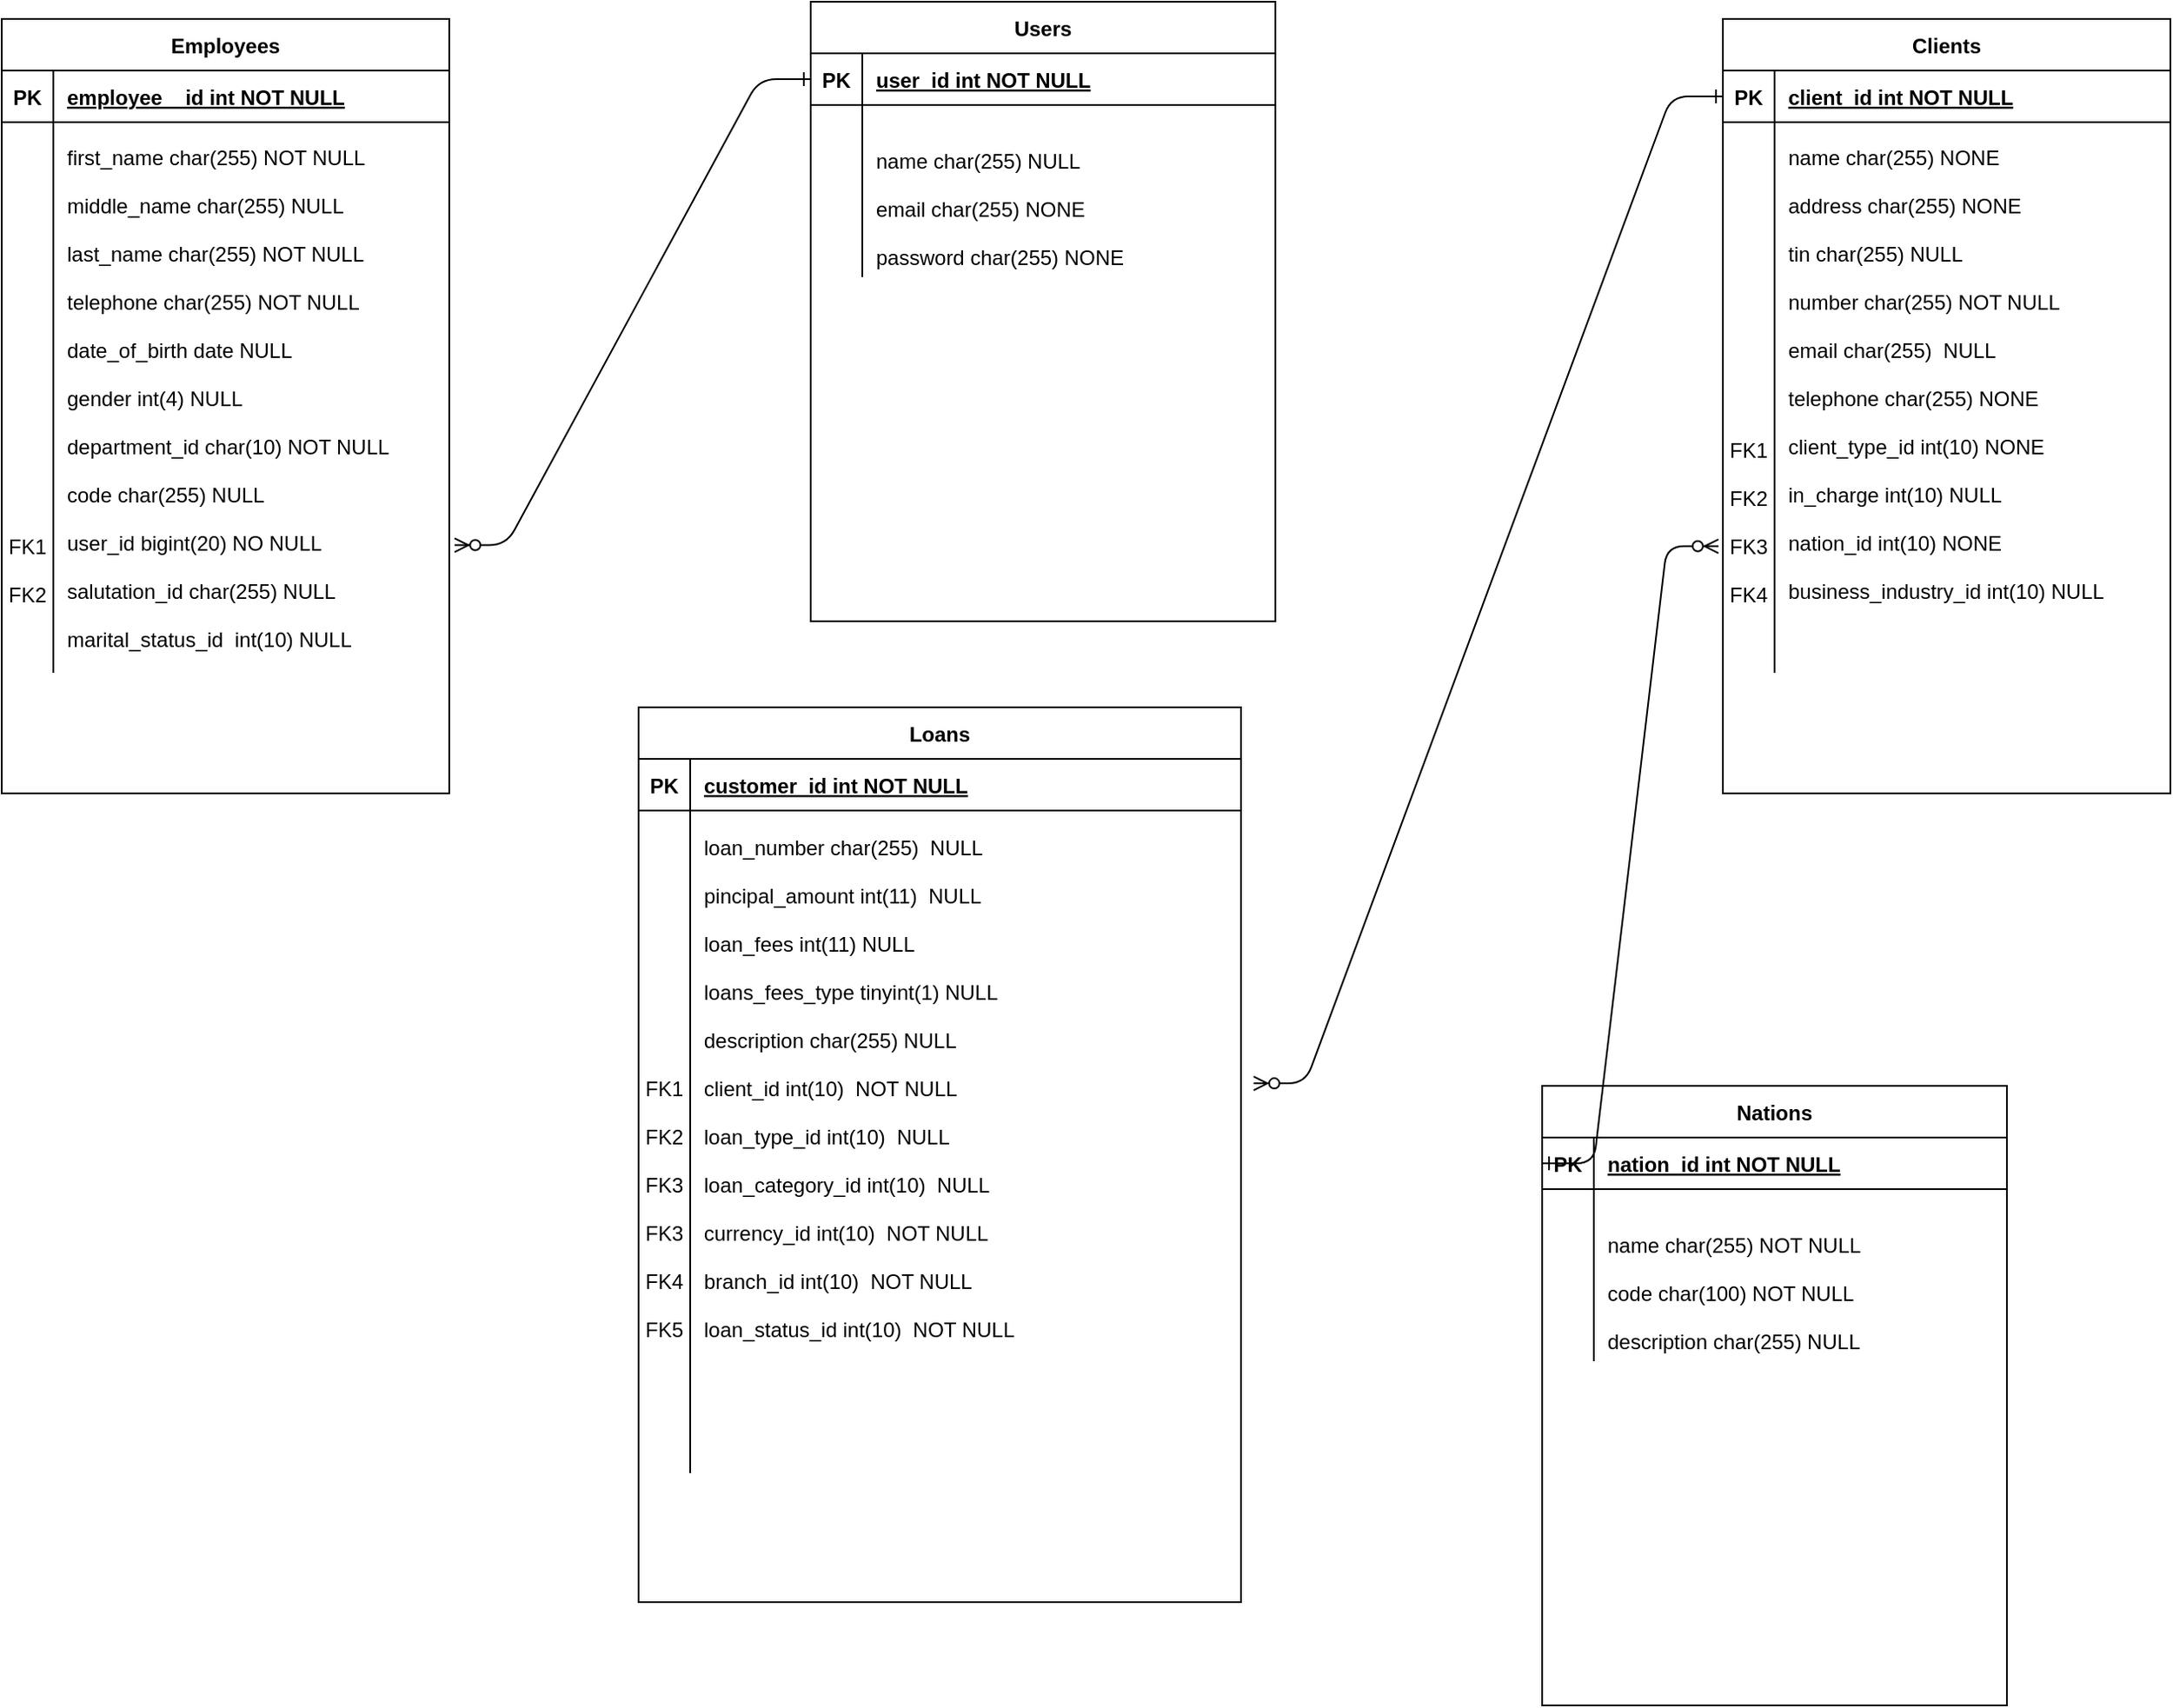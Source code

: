 <mxfile version="22.1.4" type="github">
  <diagram id="R2lEEEUBdFMjLlhIrx00" name="Page-1">
    <mxGraphModel dx="1323" dy="688" grid="1" gridSize="10" guides="1" tooltips="1" connect="1" arrows="1" fold="1" page="1" pageScale="1" pageWidth="850" pageHeight="1100" math="0" shadow="0" extFonts="Permanent Marker^https://fonts.googleapis.com/css?family=Permanent+Marker">
      <root>
        <mxCell id="0" />
        <mxCell id="1" parent="0" />
        <mxCell id="C-vyLk0tnHw3VtMMgP7b-1" value="" style="edgeStyle=entityRelationEdgeStyle;endArrow=ERzeroToMany;startArrow=ERone;endFill=1;startFill=0;entryX=1.012;entryY=0.768;entryDx=0;entryDy=0;entryPerimeter=0;" parent="1" source="C-vyLk0tnHw3VtMMgP7b-3" target="C-vyLk0tnHw3VtMMgP7b-27" edge="1">
          <mxGeometry width="100" height="100" relative="1" as="geometry">
            <mxPoint x="380" y="430" as="sourcePoint" />
            <mxPoint x="420" y="550" as="targetPoint" />
            <Array as="points">
              <mxPoint x="370" y="430" />
              <mxPoint x="610" y="530" />
              <mxPoint x="390" y="460" />
            </Array>
          </mxGeometry>
        </mxCell>
        <mxCell id="C-vyLk0tnHw3VtMMgP7b-2" value="Users" style="shape=table;startSize=30;container=1;collapsible=1;childLayout=tableLayout;fixedRows=1;rowLines=0;fontStyle=1;align=center;resizeLast=1;" parent="1" vertex="1">
          <mxGeometry x="580" y="110" width="270" height="360" as="geometry" />
        </mxCell>
        <mxCell id="C-vyLk0tnHw3VtMMgP7b-3" value="" style="shape=partialRectangle;collapsible=0;dropTarget=0;pointerEvents=0;fillColor=none;points=[[0,0.5],[1,0.5]];portConstraint=eastwest;top=0;left=0;right=0;bottom=1;" parent="C-vyLk0tnHw3VtMMgP7b-2" vertex="1">
          <mxGeometry y="30" width="270" height="30" as="geometry" />
        </mxCell>
        <mxCell id="C-vyLk0tnHw3VtMMgP7b-4" value="PK" style="shape=partialRectangle;overflow=hidden;connectable=0;fillColor=none;top=0;left=0;bottom=0;right=0;fontStyle=1;" parent="C-vyLk0tnHw3VtMMgP7b-3" vertex="1">
          <mxGeometry width="30" height="30" as="geometry">
            <mxRectangle width="30" height="30" as="alternateBounds" />
          </mxGeometry>
        </mxCell>
        <mxCell id="C-vyLk0tnHw3VtMMgP7b-5" value="user_id int NOT NULL " style="shape=partialRectangle;overflow=hidden;connectable=0;fillColor=none;top=0;left=0;bottom=0;right=0;align=left;spacingLeft=6;fontStyle=5;" parent="C-vyLk0tnHw3VtMMgP7b-3" vertex="1">
          <mxGeometry x="30" width="240" height="30" as="geometry">
            <mxRectangle width="240" height="30" as="alternateBounds" />
          </mxGeometry>
        </mxCell>
        <mxCell id="C-vyLk0tnHw3VtMMgP7b-6" value="" style="shape=partialRectangle;collapsible=0;dropTarget=0;pointerEvents=0;fillColor=none;points=[[0,0.5],[1,0.5]];portConstraint=eastwest;top=0;left=0;right=0;bottom=0;" parent="C-vyLk0tnHw3VtMMgP7b-2" vertex="1">
          <mxGeometry y="60" width="270" height="20" as="geometry" />
        </mxCell>
        <mxCell id="C-vyLk0tnHw3VtMMgP7b-7" value="" style="shape=partialRectangle;overflow=hidden;connectable=0;fillColor=none;top=0;left=0;bottom=0;right=0;" parent="C-vyLk0tnHw3VtMMgP7b-6" vertex="1">
          <mxGeometry width="30" height="20" as="geometry">
            <mxRectangle width="30" height="20" as="alternateBounds" />
          </mxGeometry>
        </mxCell>
        <mxCell id="C-vyLk0tnHw3VtMMgP7b-8" value="" style="shape=partialRectangle;overflow=hidden;connectable=0;fillColor=none;top=0;left=0;bottom=0;right=0;align=left;spacingLeft=6;" parent="C-vyLk0tnHw3VtMMgP7b-6" vertex="1">
          <mxGeometry x="30" width="240" height="20" as="geometry">
            <mxRectangle width="240" height="20" as="alternateBounds" />
          </mxGeometry>
        </mxCell>
        <mxCell id="C-vyLk0tnHw3VtMMgP7b-9" value="" style="shape=partialRectangle;collapsible=0;dropTarget=0;pointerEvents=0;fillColor=none;points=[[0,0.5],[1,0.5]];portConstraint=eastwest;top=0;left=0;right=0;bottom=0;" parent="C-vyLk0tnHw3VtMMgP7b-2" vertex="1">
          <mxGeometry y="80" width="270" height="80" as="geometry" />
        </mxCell>
        <mxCell id="C-vyLk0tnHw3VtMMgP7b-10" value="" style="shape=partialRectangle;overflow=hidden;connectable=0;fillColor=none;top=0;left=0;bottom=0;right=0;" parent="C-vyLk0tnHw3VtMMgP7b-9" vertex="1">
          <mxGeometry width="30" height="80" as="geometry">
            <mxRectangle width="30" height="80" as="alternateBounds" />
          </mxGeometry>
        </mxCell>
        <mxCell id="C-vyLk0tnHw3VtMMgP7b-11" value="name char(255) NULL&#xa;&#xa;email char(255) NONE&#xa;&#xa;password char(255) NONE" style="shape=partialRectangle;overflow=hidden;connectable=0;fillColor=none;top=0;left=0;bottom=0;right=0;align=left;spacingLeft=6;" parent="C-vyLk0tnHw3VtMMgP7b-9" vertex="1">
          <mxGeometry x="30" width="240" height="80" as="geometry">
            <mxRectangle width="240" height="80" as="alternateBounds" />
          </mxGeometry>
        </mxCell>
        <mxCell id="C-vyLk0tnHw3VtMMgP7b-23" value="Employees" style="shape=table;startSize=30;container=1;collapsible=1;childLayout=tableLayout;fixedRows=1;rowLines=0;fontStyle=1;align=center;resizeLast=1;" parent="1" vertex="1">
          <mxGeometry x="110" y="120" width="260" height="450" as="geometry" />
        </mxCell>
        <mxCell id="C-vyLk0tnHw3VtMMgP7b-24" value="" style="shape=partialRectangle;collapsible=0;dropTarget=0;pointerEvents=0;fillColor=none;points=[[0,0.5],[1,0.5]];portConstraint=eastwest;top=0;left=0;right=0;bottom=1;" parent="C-vyLk0tnHw3VtMMgP7b-23" vertex="1">
          <mxGeometry y="30" width="260" height="30" as="geometry" />
        </mxCell>
        <mxCell id="C-vyLk0tnHw3VtMMgP7b-25" value="PK" style="shape=partialRectangle;overflow=hidden;connectable=0;fillColor=none;top=0;left=0;bottom=0;right=0;fontStyle=1;" parent="C-vyLk0tnHw3VtMMgP7b-24" vertex="1">
          <mxGeometry width="30" height="30" as="geometry">
            <mxRectangle width="30" height="30" as="alternateBounds" />
          </mxGeometry>
        </mxCell>
        <mxCell id="C-vyLk0tnHw3VtMMgP7b-26" value="employee__id int NOT NULL " style="shape=partialRectangle;overflow=hidden;connectable=0;fillColor=none;top=0;left=0;bottom=0;right=0;align=left;spacingLeft=6;fontStyle=5;" parent="C-vyLk0tnHw3VtMMgP7b-24" vertex="1">
          <mxGeometry x="30" width="230" height="30" as="geometry">
            <mxRectangle width="230" height="30" as="alternateBounds" />
          </mxGeometry>
        </mxCell>
        <mxCell id="C-vyLk0tnHw3VtMMgP7b-27" value="" style="shape=partialRectangle;collapsible=0;dropTarget=0;pointerEvents=0;fillColor=none;points=[[0,0.5],[1,0.5]];portConstraint=eastwest;top=0;left=0;right=0;bottom=0;" parent="C-vyLk0tnHw3VtMMgP7b-23" vertex="1">
          <mxGeometry y="60" width="260" height="320" as="geometry" />
        </mxCell>
        <mxCell id="C-vyLk0tnHw3VtMMgP7b-28" value="&#xa;&#xa;&#xa;&#xa;&#xa;&#xa;&#xa;&#xa;&#xa;&#xa;&#xa;&#xa;&#xa;&#xa;&#xa;&#xa;&#xa;FK1&#xa;&#xa;FK2&#xa;&#xa;&#xa;" style="shape=partialRectangle;overflow=hidden;connectable=0;fillColor=none;top=0;left=0;bottom=0;right=0;" parent="C-vyLk0tnHw3VtMMgP7b-27" vertex="1">
          <mxGeometry width="30" height="320" as="geometry">
            <mxRectangle width="30" height="320" as="alternateBounds" />
          </mxGeometry>
        </mxCell>
        <mxCell id="C-vyLk0tnHw3VtMMgP7b-29" value="first_name char(255) NOT NULL&#xa;&#xa;middle_name char(255) NULL&#xa;&#xa;last_name char(255) NOT NULL&#xa;&#xa;telephone char(255) NOT NULL&#xa;&#xa;date_of_birth date NULL&#xa;&#xa;gender int(4) NULL&#xa;&#xa;department_id char(10) NOT NULL&#xa;&#xa;code char(255) NULL&#xa;&#xa;user_id bigint(20) NO NULL&#xa;&#xa;salutation_id char(255) NULL&#xa;&#xa;marital_status_id  int(10) NULL" style="shape=partialRectangle;overflow=hidden;connectable=0;fillColor=none;top=0;left=0;bottom=0;right=0;align=left;spacingLeft=6;fontStyle=0" parent="C-vyLk0tnHw3VtMMgP7b-27" vertex="1">
          <mxGeometry x="30" width="230" height="320" as="geometry">
            <mxRectangle width="230" height="320" as="alternateBounds" />
          </mxGeometry>
        </mxCell>
        <mxCell id="5WBWblgkN4zfR1KIENLq-4" value="Loans" style="shape=table;startSize=30;container=1;collapsible=1;childLayout=tableLayout;fixedRows=1;rowLines=0;fontStyle=1;align=center;resizeLast=1;" vertex="1" parent="1">
          <mxGeometry x="480" y="520" width="350" height="520" as="geometry" />
        </mxCell>
        <mxCell id="5WBWblgkN4zfR1KIENLq-5" value="" style="shape=partialRectangle;collapsible=0;dropTarget=0;pointerEvents=0;fillColor=none;points=[[0,0.5],[1,0.5]];portConstraint=eastwest;top=0;left=0;right=0;bottom=1;" vertex="1" parent="5WBWblgkN4zfR1KIENLq-4">
          <mxGeometry y="30" width="350" height="30" as="geometry" />
        </mxCell>
        <mxCell id="5WBWblgkN4zfR1KIENLq-6" value="PK" style="shape=partialRectangle;overflow=hidden;connectable=0;fillColor=none;top=0;left=0;bottom=0;right=0;fontStyle=1;" vertex="1" parent="5WBWblgkN4zfR1KIENLq-5">
          <mxGeometry width="30" height="30" as="geometry">
            <mxRectangle width="30" height="30" as="alternateBounds" />
          </mxGeometry>
        </mxCell>
        <mxCell id="5WBWblgkN4zfR1KIENLq-7" value="customer_id int NOT NULL " style="shape=partialRectangle;overflow=hidden;connectable=0;fillColor=none;top=0;left=0;bottom=0;right=0;align=left;spacingLeft=6;fontStyle=5;" vertex="1" parent="5WBWblgkN4zfR1KIENLq-5">
          <mxGeometry x="30" width="320" height="30" as="geometry">
            <mxRectangle width="320" height="30" as="alternateBounds" />
          </mxGeometry>
        </mxCell>
        <mxCell id="5WBWblgkN4zfR1KIENLq-8" value="" style="shape=partialRectangle;collapsible=0;dropTarget=0;pointerEvents=0;fillColor=none;points=[[0,0.5],[1,0.5]];portConstraint=eastwest;top=0;left=0;right=0;bottom=0;" vertex="1" parent="5WBWblgkN4zfR1KIENLq-4">
          <mxGeometry y="60" width="350" height="350" as="geometry" />
        </mxCell>
        <mxCell id="5WBWblgkN4zfR1KIENLq-9" value="&#xa;&#xa;&#xa;&#xa;&#xa;&#xa;&#xa;&#xa;FK1&#xa;&#xa;FK2&#xa;&#xa;FK3&#xa;&#xa;FK3&#xa;&#xa;FK4&#xa;&#xa;FK5" style="shape=partialRectangle;overflow=hidden;connectable=0;fillColor=none;top=0;left=0;bottom=0;right=0;" vertex="1" parent="5WBWblgkN4zfR1KIENLq-8">
          <mxGeometry width="30" height="350" as="geometry">
            <mxRectangle width="30" height="350" as="alternateBounds" />
          </mxGeometry>
        </mxCell>
        <mxCell id="5WBWblgkN4zfR1KIENLq-10" value="loan_number char(255)  NULL&#xa;&#xa;pincipal_amount int(11)  NULL&#xa;&#xa;loan_fees int(11) NULL&#xa;&#xa;loans_fees_type tinyint(1) NULL&#xa;&#xa;description char(255) NULL&#xa;&#xa;client_id int(10)  NOT NULL&#xa;&#xa;loan_type_id int(10)  NULL&#xa;&#xa;loan_category_id int(10)  NULL&#xa;&#xa;currency_id int(10)  NOT NULL&#xa;&#xa;branch_id int(10)  NOT NULL&#xa;&#xa;loan_status_id int(10)  NOT NULL&#xa;&#xa;" style="shape=partialRectangle;overflow=hidden;connectable=0;fillColor=none;top=0;left=0;bottom=0;right=0;align=left;spacingLeft=6;" vertex="1" parent="5WBWblgkN4zfR1KIENLq-8">
          <mxGeometry x="30" width="320" height="350" as="geometry">
            <mxRectangle width="320" height="350" as="alternateBounds" />
          </mxGeometry>
        </mxCell>
        <mxCell id="5WBWblgkN4zfR1KIENLq-11" value="" style="shape=partialRectangle;collapsible=0;dropTarget=0;pointerEvents=0;fillColor=none;points=[[0,0.5],[1,0.5]];portConstraint=eastwest;top=0;left=0;right=0;bottom=0;" vertex="1" parent="5WBWblgkN4zfR1KIENLq-4">
          <mxGeometry y="410" width="350" height="35" as="geometry" />
        </mxCell>
        <mxCell id="5WBWblgkN4zfR1KIENLq-12" value="" style="shape=partialRectangle;overflow=hidden;connectable=0;fillColor=none;top=0;left=0;bottom=0;right=0;" vertex="1" parent="5WBWblgkN4zfR1KIENLq-11">
          <mxGeometry width="30" height="35" as="geometry">
            <mxRectangle width="30" height="35" as="alternateBounds" />
          </mxGeometry>
        </mxCell>
        <mxCell id="5WBWblgkN4zfR1KIENLq-13" value="" style="shape=partialRectangle;overflow=hidden;connectable=0;fillColor=none;top=0;left=0;bottom=0;right=0;align=left;spacingLeft=6;" vertex="1" parent="5WBWblgkN4zfR1KIENLq-11">
          <mxGeometry x="30" width="320" height="35" as="geometry">
            <mxRectangle width="320" height="35" as="alternateBounds" />
          </mxGeometry>
        </mxCell>
        <mxCell id="5WBWblgkN4zfR1KIENLq-17" value="Clients" style="shape=table;startSize=30;container=1;collapsible=1;childLayout=tableLayout;fixedRows=1;rowLines=0;fontStyle=1;align=center;resizeLast=1;" vertex="1" parent="1">
          <mxGeometry x="1110" y="120" width="260" height="450" as="geometry" />
        </mxCell>
        <mxCell id="5WBWblgkN4zfR1KIENLq-18" value="" style="shape=partialRectangle;collapsible=0;dropTarget=0;pointerEvents=0;fillColor=none;points=[[0,0.5],[1,0.5]];portConstraint=eastwest;top=0;left=0;right=0;bottom=1;" vertex="1" parent="5WBWblgkN4zfR1KIENLq-17">
          <mxGeometry y="30" width="260" height="30" as="geometry" />
        </mxCell>
        <mxCell id="5WBWblgkN4zfR1KIENLq-19" value="PK" style="shape=partialRectangle;overflow=hidden;connectable=0;fillColor=none;top=0;left=0;bottom=0;right=0;fontStyle=1;" vertex="1" parent="5WBWblgkN4zfR1KIENLq-18">
          <mxGeometry width="30" height="30" as="geometry">
            <mxRectangle width="30" height="30" as="alternateBounds" />
          </mxGeometry>
        </mxCell>
        <mxCell id="5WBWblgkN4zfR1KIENLq-20" value="client_id int NOT NULL " style="shape=partialRectangle;overflow=hidden;connectable=0;fillColor=none;top=0;left=0;bottom=0;right=0;align=left;spacingLeft=6;fontStyle=5;" vertex="1" parent="5WBWblgkN4zfR1KIENLq-18">
          <mxGeometry x="30" width="230" height="30" as="geometry">
            <mxRectangle width="230" height="30" as="alternateBounds" />
          </mxGeometry>
        </mxCell>
        <mxCell id="5WBWblgkN4zfR1KIENLq-21" value="" style="shape=partialRectangle;collapsible=0;dropTarget=0;pointerEvents=0;fillColor=none;points=[[0,0.5],[1,0.5]];portConstraint=eastwest;top=0;left=0;right=0;bottom=0;" vertex="1" parent="5WBWblgkN4zfR1KIENLq-17">
          <mxGeometry y="60" width="260" height="320" as="geometry" />
        </mxCell>
        <mxCell id="5WBWblgkN4zfR1KIENLq-22" value="&#xa;&#xa;&#xa;&#xa;&#xa;&#xa;&#xa;&#xa;&#xa;&#xa;&#xa;&#xa;&#xa;FK1&#xa;&#xa;FK2&#xa;&#xa;FK3&#xa;&#xa;FK4&#xa;&#xa;&#xa;" style="shape=partialRectangle;overflow=hidden;connectable=0;fillColor=none;top=0;left=0;bottom=0;right=0;" vertex="1" parent="5WBWblgkN4zfR1KIENLq-21">
          <mxGeometry width="30" height="320" as="geometry">
            <mxRectangle width="30" height="320" as="alternateBounds" />
          </mxGeometry>
        </mxCell>
        <mxCell id="5WBWblgkN4zfR1KIENLq-23" value="name char(255) NONE&#xa;&#xa;address char(255) NONE&#xa;&#xa;tin char(255) NULL&#xa;&#xa;number char(255) NOT NULL&#xa;&#xa;email char(255)  NULL&#xa;&#xa;telephone char(255) NONE&#xa;&#xa;client_type_id int(10) NONE&#xa;&#xa;in_charge int(10) NULL&#xa;&#xa;nation_id int(10) NONE&#xa;&#xa;business_industry_id int(10) NULL&#xa;&#xa;" style="shape=partialRectangle;overflow=hidden;connectable=0;fillColor=none;top=0;left=0;bottom=0;right=0;align=left;spacingLeft=6;fontStyle=0" vertex="1" parent="5WBWblgkN4zfR1KIENLq-21">
          <mxGeometry x="30" width="230" height="320" as="geometry">
            <mxRectangle width="230" height="320" as="alternateBounds" />
          </mxGeometry>
        </mxCell>
        <mxCell id="5WBWblgkN4zfR1KIENLq-25" value="Nations" style="shape=table;startSize=30;container=1;collapsible=1;childLayout=tableLayout;fixedRows=1;rowLines=0;fontStyle=1;align=center;resizeLast=1;" vertex="1" parent="1">
          <mxGeometry x="1005" y="740" width="270" height="360" as="geometry" />
        </mxCell>
        <mxCell id="5WBWblgkN4zfR1KIENLq-26" value="" style="shape=partialRectangle;collapsible=0;dropTarget=0;pointerEvents=0;fillColor=none;points=[[0,0.5],[1,0.5]];portConstraint=eastwest;top=0;left=0;right=0;bottom=1;" vertex="1" parent="5WBWblgkN4zfR1KIENLq-25">
          <mxGeometry y="30" width="270" height="30" as="geometry" />
        </mxCell>
        <mxCell id="5WBWblgkN4zfR1KIENLq-27" value="PK" style="shape=partialRectangle;overflow=hidden;connectable=0;fillColor=none;top=0;left=0;bottom=0;right=0;fontStyle=1;" vertex="1" parent="5WBWblgkN4zfR1KIENLq-26">
          <mxGeometry width="30" height="30" as="geometry">
            <mxRectangle width="30" height="30" as="alternateBounds" />
          </mxGeometry>
        </mxCell>
        <mxCell id="5WBWblgkN4zfR1KIENLq-28" value="nation_id int NOT NULL " style="shape=partialRectangle;overflow=hidden;connectable=0;fillColor=none;top=0;left=0;bottom=0;right=0;align=left;spacingLeft=6;fontStyle=5;" vertex="1" parent="5WBWblgkN4zfR1KIENLq-26">
          <mxGeometry x="30" width="240" height="30" as="geometry">
            <mxRectangle width="240" height="30" as="alternateBounds" />
          </mxGeometry>
        </mxCell>
        <mxCell id="5WBWblgkN4zfR1KIENLq-29" value="" style="shape=partialRectangle;collapsible=0;dropTarget=0;pointerEvents=0;fillColor=none;points=[[0,0.5],[1,0.5]];portConstraint=eastwest;top=0;left=0;right=0;bottom=0;" vertex="1" parent="5WBWblgkN4zfR1KIENLq-25">
          <mxGeometry y="60" width="270" height="20" as="geometry" />
        </mxCell>
        <mxCell id="5WBWblgkN4zfR1KIENLq-30" value="" style="shape=partialRectangle;overflow=hidden;connectable=0;fillColor=none;top=0;left=0;bottom=0;right=0;" vertex="1" parent="5WBWblgkN4zfR1KIENLq-29">
          <mxGeometry width="30" height="20" as="geometry">
            <mxRectangle width="30" height="20" as="alternateBounds" />
          </mxGeometry>
        </mxCell>
        <mxCell id="5WBWblgkN4zfR1KIENLq-31" value="" style="shape=partialRectangle;overflow=hidden;connectable=0;fillColor=none;top=0;left=0;bottom=0;right=0;align=left;spacingLeft=6;" vertex="1" parent="5WBWblgkN4zfR1KIENLq-29">
          <mxGeometry x="30" width="240" height="20" as="geometry">
            <mxRectangle width="240" height="20" as="alternateBounds" />
          </mxGeometry>
        </mxCell>
        <mxCell id="5WBWblgkN4zfR1KIENLq-32" value="" style="shape=partialRectangle;collapsible=0;dropTarget=0;pointerEvents=0;fillColor=none;points=[[0,0.5],[1,0.5]];portConstraint=eastwest;top=0;left=0;right=0;bottom=0;" vertex="1" parent="5WBWblgkN4zfR1KIENLq-25">
          <mxGeometry y="80" width="270" height="80" as="geometry" />
        </mxCell>
        <mxCell id="5WBWblgkN4zfR1KIENLq-33" value="" style="shape=partialRectangle;overflow=hidden;connectable=0;fillColor=none;top=0;left=0;bottom=0;right=0;" vertex="1" parent="5WBWblgkN4zfR1KIENLq-32">
          <mxGeometry width="30" height="80" as="geometry">
            <mxRectangle width="30" height="80" as="alternateBounds" />
          </mxGeometry>
        </mxCell>
        <mxCell id="5WBWblgkN4zfR1KIENLq-34" value="name char(255) NOT NULL&#xa;&#xa;code char(100) NOT NULL&#xa;&#xa;description char(255) NULL" style="shape=partialRectangle;overflow=hidden;connectable=0;fillColor=none;top=0;left=0;bottom=0;right=0;align=left;spacingLeft=6;" vertex="1" parent="5WBWblgkN4zfR1KIENLq-32">
          <mxGeometry x="30" width="240" height="80" as="geometry">
            <mxRectangle width="240" height="80" as="alternateBounds" />
          </mxGeometry>
        </mxCell>
        <mxCell id="5WBWblgkN4zfR1KIENLq-37" value="" style="edgeStyle=entityRelationEdgeStyle;endArrow=ERzeroToMany;startArrow=ERone;endFill=1;startFill=0;entryX=1.021;entryY=0.453;entryDx=0;entryDy=0;entryPerimeter=0;exitX=0;exitY=0.5;exitDx=0;exitDy=0;" edge="1" parent="1" source="5WBWblgkN4zfR1KIENLq-18" target="5WBWblgkN4zfR1KIENLq-8">
          <mxGeometry width="100" height="100" relative="1" as="geometry">
            <mxPoint x="960" y="815" as="sourcePoint" />
            <mxPoint x="1026" y="440" as="targetPoint" />
            <Array as="points">
              <mxPoint x="390" y="450" />
              <mxPoint x="630" y="550" />
              <mxPoint x="410" y="480" />
            </Array>
          </mxGeometry>
        </mxCell>
        <mxCell id="5WBWblgkN4zfR1KIENLq-42" value="" style="edgeStyle=entityRelationEdgeStyle;endArrow=ERzeroToMany;startArrow=ERone;endFill=1;startFill=0;entryX=-0.01;entryY=0.77;entryDx=0;entryDy=0;entryPerimeter=0;exitX=0;exitY=0.5;exitDx=0;exitDy=0;" edge="1" parent="1" source="5WBWblgkN4zfR1KIENLq-26" target="5WBWblgkN4zfR1KIENLq-21">
          <mxGeometry width="100" height="100" relative="1" as="geometry">
            <mxPoint x="970" y="670" as="sourcePoint" />
            <mxPoint x="383" y="436" as="targetPoint" />
            <Array as="points">
              <mxPoint x="380" y="440" />
              <mxPoint x="620" y="540" />
              <mxPoint x="960" y="610" />
              <mxPoint x="960" y="630" />
              <mxPoint x="400" y="470" />
            </Array>
          </mxGeometry>
        </mxCell>
      </root>
    </mxGraphModel>
  </diagram>
</mxfile>
